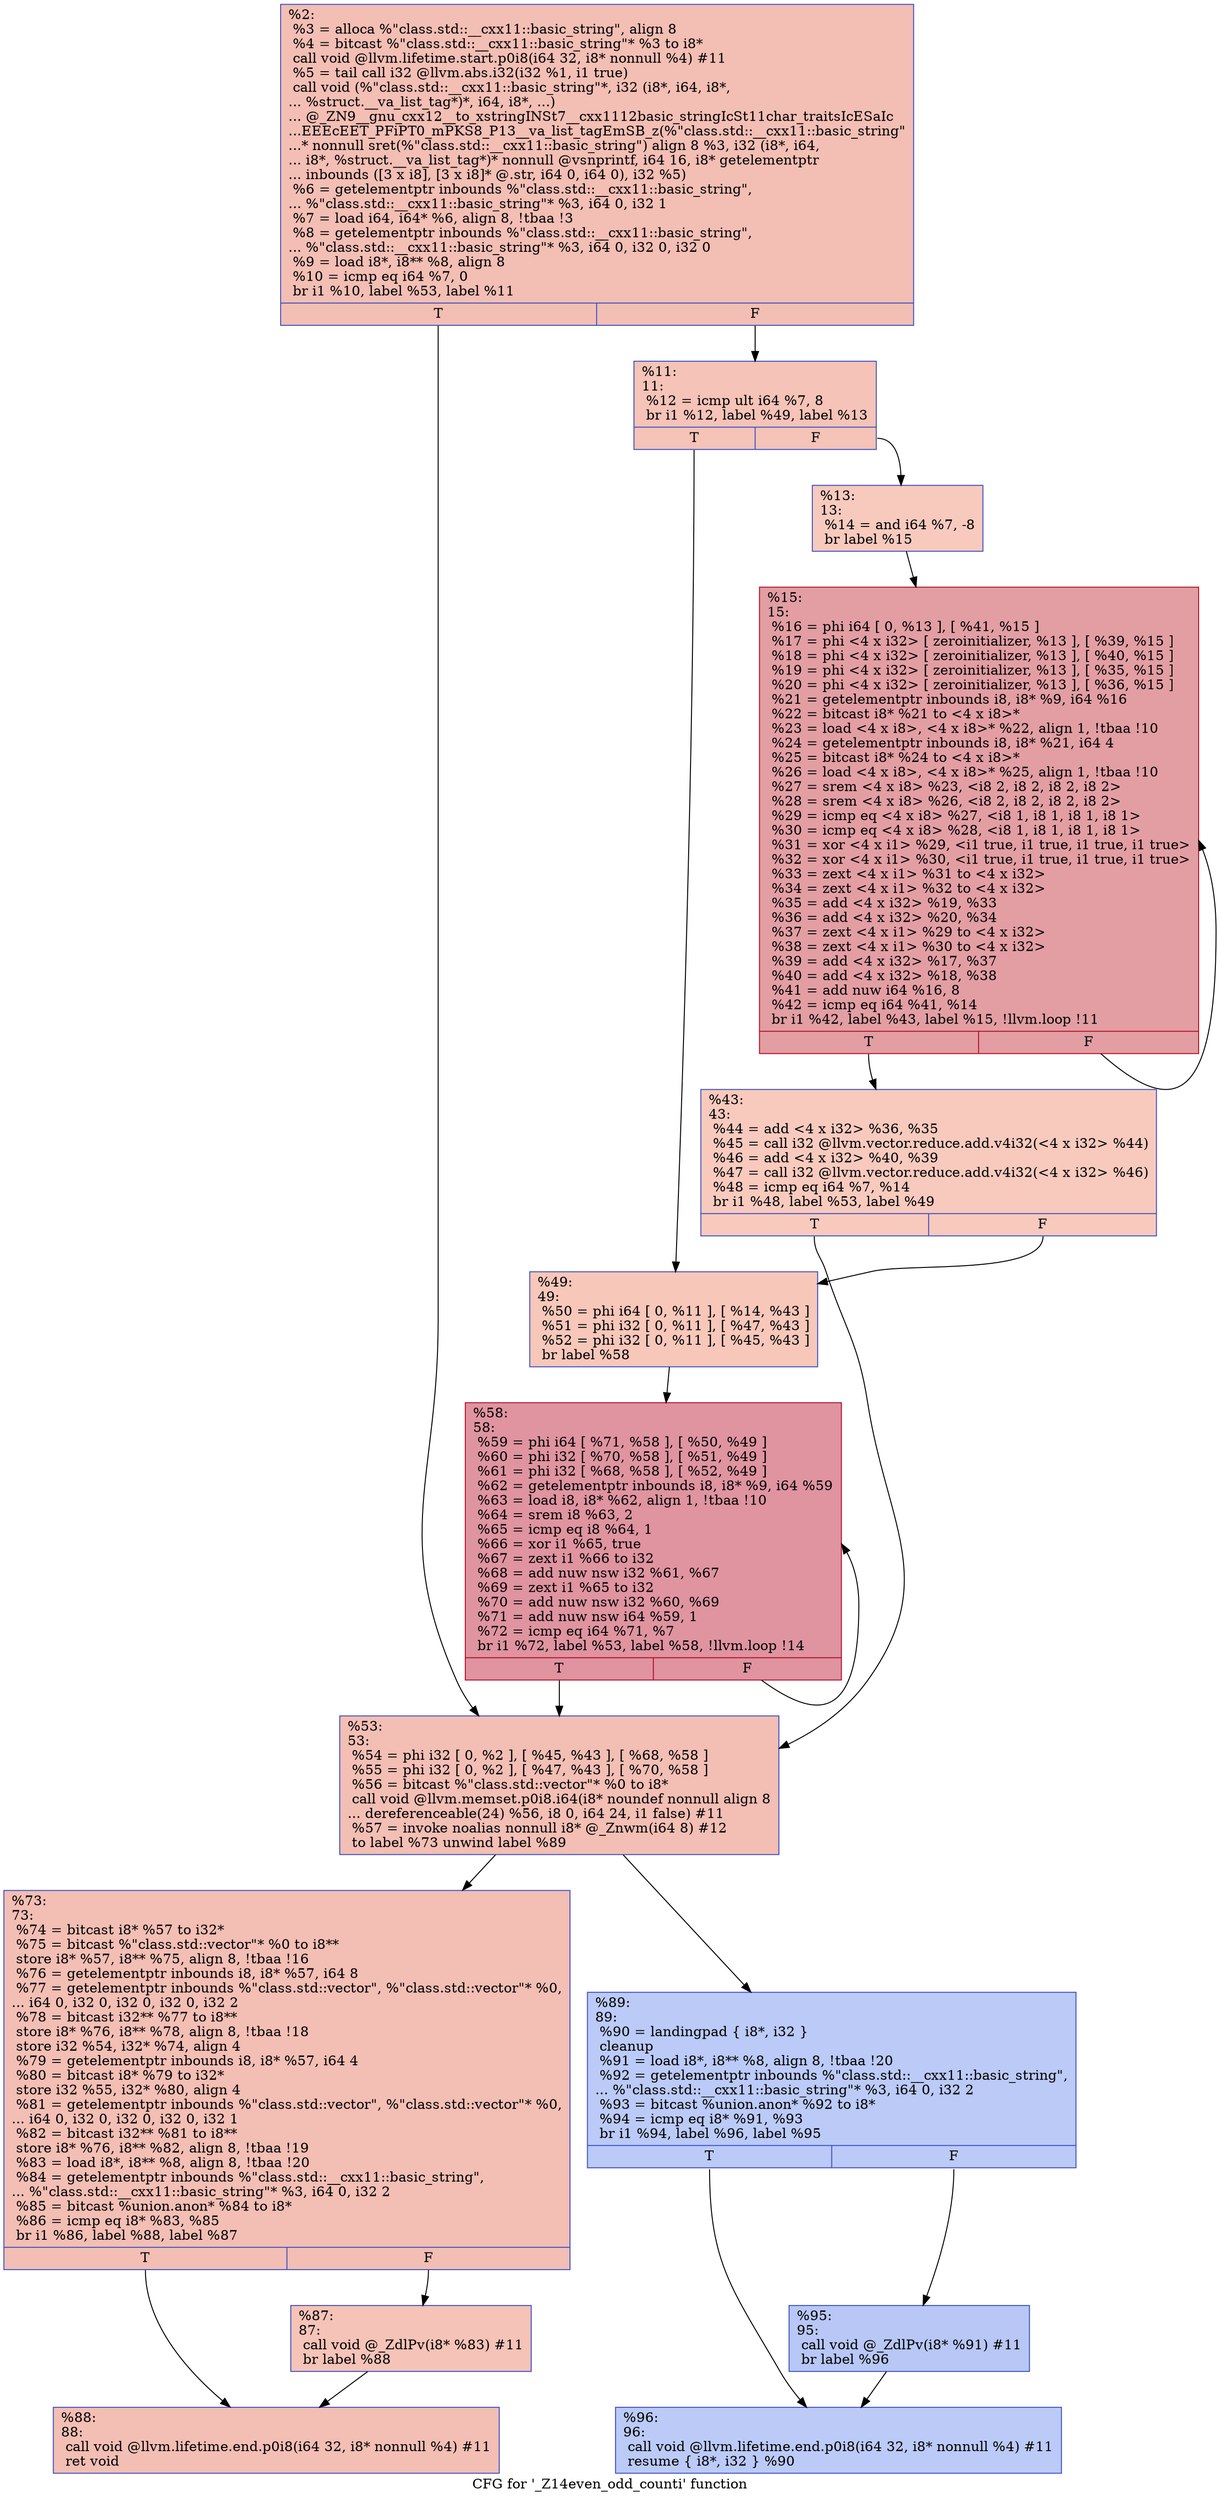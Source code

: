 digraph "CFG for '_Z14even_odd_counti' function" {
	label="CFG for '_Z14even_odd_counti' function";

	Node0x5600833e5230 [shape=record,color="#3d50c3ff", style=filled, fillcolor="#e36c5570",label="{%2:\l  %3 = alloca %\"class.std::__cxx11::basic_string\", align 8\l  %4 = bitcast %\"class.std::__cxx11::basic_string\"* %3 to i8*\l  call void @llvm.lifetime.start.p0i8(i64 32, i8* nonnull %4) #11\l  %5 = tail call i32 @llvm.abs.i32(i32 %1, i1 true)\l  call void (%\"class.std::__cxx11::basic_string\"*, i32 (i8*, i64, i8*,\l... %struct.__va_list_tag*)*, i64, i8*, ...)\l... @_ZN9__gnu_cxx12__to_xstringINSt7__cxx1112basic_stringIcSt11char_traitsIcESaIc\l...EEEcEET_PFiPT0_mPKS8_P13__va_list_tagEmSB_z(%\"class.std::__cxx11::basic_string\"\l...* nonnull sret(%\"class.std::__cxx11::basic_string\") align 8 %3, i32 (i8*, i64,\l... i8*, %struct.__va_list_tag*)* nonnull @vsnprintf, i64 16, i8* getelementptr\l... inbounds ([3 x i8], [3 x i8]* @.str, i64 0, i64 0), i32 %5)\l  %6 = getelementptr inbounds %\"class.std::__cxx11::basic_string\",\l... %\"class.std::__cxx11::basic_string\"* %3, i64 0, i32 1\l  %7 = load i64, i64* %6, align 8, !tbaa !3\l  %8 = getelementptr inbounds %\"class.std::__cxx11::basic_string\",\l... %\"class.std::__cxx11::basic_string\"* %3, i64 0, i32 0, i32 0\l  %9 = load i8*, i8** %8, align 8\l  %10 = icmp eq i64 %7, 0\l  br i1 %10, label %53, label %11\l|{<s0>T|<s1>F}}"];
	Node0x5600833e5230:s0 -> Node0x5600833e59e0;
	Node0x5600833e5230:s1 -> Node0x5600833e72d0;
	Node0x5600833e72d0 [shape=record,color="#3d50c3ff", style=filled, fillcolor="#e8765c70",label="{%11:\l11:                                               \l  %12 = icmp ult i64 %7, 8\l  br i1 %12, label %49, label %13\l|{<s0>T|<s1>F}}"];
	Node0x5600833e72d0:s0 -> Node0x5600833e74d0;
	Node0x5600833e72d0:s1 -> Node0x5600833e7520;
	Node0x5600833e7520 [shape=record,color="#3d50c3ff", style=filled, fillcolor="#ef886b70",label="{%13:\l13:                                               \l  %14 = and i64 %7, -8\l  br label %15\l}"];
	Node0x5600833e7520 -> Node0x5600833e7720;
	Node0x5600833e7720 [shape=record,color="#b70d28ff", style=filled, fillcolor="#be242e70",label="{%15:\l15:                                               \l  %16 = phi i64 [ 0, %13 ], [ %41, %15 ]\l  %17 = phi \<4 x i32\> [ zeroinitializer, %13 ], [ %39, %15 ]\l  %18 = phi \<4 x i32\> [ zeroinitializer, %13 ], [ %40, %15 ]\l  %19 = phi \<4 x i32\> [ zeroinitializer, %13 ], [ %35, %15 ]\l  %20 = phi \<4 x i32\> [ zeroinitializer, %13 ], [ %36, %15 ]\l  %21 = getelementptr inbounds i8, i8* %9, i64 %16\l  %22 = bitcast i8* %21 to \<4 x i8\>*\l  %23 = load \<4 x i8\>, \<4 x i8\>* %22, align 1, !tbaa !10\l  %24 = getelementptr inbounds i8, i8* %21, i64 4\l  %25 = bitcast i8* %24 to \<4 x i8\>*\l  %26 = load \<4 x i8\>, \<4 x i8\>* %25, align 1, !tbaa !10\l  %27 = srem \<4 x i8\> %23, \<i8 2, i8 2, i8 2, i8 2\>\l  %28 = srem \<4 x i8\> %26, \<i8 2, i8 2, i8 2, i8 2\>\l  %29 = icmp eq \<4 x i8\> %27, \<i8 1, i8 1, i8 1, i8 1\>\l  %30 = icmp eq \<4 x i8\> %28, \<i8 1, i8 1, i8 1, i8 1\>\l  %31 = xor \<4 x i1\> %29, \<i1 true, i1 true, i1 true, i1 true\>\l  %32 = xor \<4 x i1\> %30, \<i1 true, i1 true, i1 true, i1 true\>\l  %33 = zext \<4 x i1\> %31 to \<4 x i32\>\l  %34 = zext \<4 x i1\> %32 to \<4 x i32\>\l  %35 = add \<4 x i32\> %19, %33\l  %36 = add \<4 x i32\> %20, %34\l  %37 = zext \<4 x i1\> %29 to \<4 x i32\>\l  %38 = zext \<4 x i1\> %30 to \<4 x i32\>\l  %39 = add \<4 x i32\> %17, %37\l  %40 = add \<4 x i32\> %18, %38\l  %41 = add nuw i64 %16, 8\l  %42 = icmp eq i64 %41, %14\l  br i1 %42, label %43, label %15, !llvm.loop !11\l|{<s0>T|<s1>F}}"];
	Node0x5600833e7720:s0 -> Node0x5600833e9f90;
	Node0x5600833e7720:s1 -> Node0x5600833e7720;
	Node0x5600833e9f90 [shape=record,color="#3d50c3ff", style=filled, fillcolor="#ef886b70",label="{%43:\l43:                                               \l  %44 = add \<4 x i32\> %36, %35\l  %45 = call i32 @llvm.vector.reduce.add.v4i32(\<4 x i32\> %44)\l  %46 = add \<4 x i32\> %40, %39\l  %47 = call i32 @llvm.vector.reduce.add.v4i32(\<4 x i32\> %46)\l  %48 = icmp eq i64 %7, %14\l  br i1 %48, label %53, label %49\l|{<s0>T|<s1>F}}"];
	Node0x5600833e9f90:s0 -> Node0x5600833e59e0;
	Node0x5600833e9f90:s1 -> Node0x5600833e74d0;
	Node0x5600833e74d0 [shape=record,color="#3d50c3ff", style=filled, fillcolor="#ec7f6370",label="{%49:\l49:                                               \l  %50 = phi i64 [ 0, %11 ], [ %14, %43 ]\l  %51 = phi i32 [ 0, %11 ], [ %47, %43 ]\l  %52 = phi i32 [ 0, %11 ], [ %45, %43 ]\l  br label %58\l}"];
	Node0x5600833e74d0 -> Node0x5600833ea890;
	Node0x5600833e59e0 [shape=record,color="#3d50c3ff", style=filled, fillcolor="#e36c5570",label="{%53:\l53:                                               \l  %54 = phi i32 [ 0, %2 ], [ %45, %43 ], [ %68, %58 ]\l  %55 = phi i32 [ 0, %2 ], [ %47, %43 ], [ %70, %58 ]\l  %56 = bitcast %\"class.std::vector\"* %0 to i8*\l  call void @llvm.memset.p0i8.i64(i8* noundef nonnull align 8\l... dereferenceable(24) %56, i8 0, i64 24, i1 false) #11\l  %57 = invoke noalias nonnull i8* @_Znwm(i64 8) #12\l          to label %73 unwind label %89\l}"];
	Node0x5600833e59e0 -> Node0x5600833eaf00;
	Node0x5600833e59e0 -> Node0x5600833eaf50;
	Node0x5600833ea890 [shape=record,color="#b70d28ff", style=filled, fillcolor="#b70d2870",label="{%58:\l58:                                               \l  %59 = phi i64 [ %71, %58 ], [ %50, %49 ]\l  %60 = phi i32 [ %70, %58 ], [ %51, %49 ]\l  %61 = phi i32 [ %68, %58 ], [ %52, %49 ]\l  %62 = getelementptr inbounds i8, i8* %9, i64 %59\l  %63 = load i8, i8* %62, align 1, !tbaa !10\l  %64 = srem i8 %63, 2\l  %65 = icmp eq i8 %64, 1\l  %66 = xor i1 %65, true\l  %67 = zext i1 %66 to i32\l  %68 = add nuw nsw i32 %61, %67\l  %69 = zext i1 %65 to i32\l  %70 = add nuw nsw i32 %60, %69\l  %71 = add nuw nsw i64 %59, 1\l  %72 = icmp eq i64 %71, %7\l  br i1 %72, label %53, label %58, !llvm.loop !14\l|{<s0>T|<s1>F}}"];
	Node0x5600833ea890:s0 -> Node0x5600833e59e0;
	Node0x5600833ea890:s1 -> Node0x5600833ea890;
	Node0x5600833eaf00 [shape=record,color="#3d50c3ff", style=filled, fillcolor="#e36c5570",label="{%73:\l73:                                               \l  %74 = bitcast i8* %57 to i32*\l  %75 = bitcast %\"class.std::vector\"* %0 to i8**\l  store i8* %57, i8** %75, align 8, !tbaa !16\l  %76 = getelementptr inbounds i8, i8* %57, i64 8\l  %77 = getelementptr inbounds %\"class.std::vector\", %\"class.std::vector\"* %0,\l... i64 0, i32 0, i32 0, i32 0, i32 2\l  %78 = bitcast i32** %77 to i8**\l  store i8* %76, i8** %78, align 8, !tbaa !18\l  store i32 %54, i32* %74, align 4\l  %79 = getelementptr inbounds i8, i8* %57, i64 4\l  %80 = bitcast i8* %79 to i32*\l  store i32 %55, i32* %80, align 4\l  %81 = getelementptr inbounds %\"class.std::vector\", %\"class.std::vector\"* %0,\l... i64 0, i32 0, i32 0, i32 0, i32 1\l  %82 = bitcast i32** %81 to i8**\l  store i8* %76, i8** %82, align 8, !tbaa !19\l  %83 = load i8*, i8** %8, align 8, !tbaa !20\l  %84 = getelementptr inbounds %\"class.std::__cxx11::basic_string\",\l... %\"class.std::__cxx11::basic_string\"* %3, i64 0, i32 2\l  %85 = bitcast %union.anon* %84 to i8*\l  %86 = icmp eq i8* %83, %85\l  br i1 %86, label %88, label %87\l|{<s0>T|<s1>F}}"];
	Node0x5600833eaf00:s0 -> Node0x5600833ecd60;
	Node0x5600833eaf00:s1 -> Node0x5600833ecdf0;
	Node0x5600833ecdf0 [shape=record,color="#3d50c3ff", style=filled, fillcolor="#e8765c70",label="{%87:\l87:                                               \l  call void @_ZdlPv(i8* %83) #11\l  br label %88\l}"];
	Node0x5600833ecdf0 -> Node0x5600833ecd60;
	Node0x5600833ecd60 [shape=record,color="#3d50c3ff", style=filled, fillcolor="#e36c5570",label="{%88:\l88:                                               \l  call void @llvm.lifetime.end.p0i8(i64 32, i8* nonnull %4) #11\l  ret void\l}"];
	Node0x5600833eaf50 [shape=record,color="#3d50c3ff", style=filled, fillcolor="#6687ed70",label="{%89:\l89:                                               \l  %90 = landingpad \{ i8*, i32 \}\l          cleanup\l  %91 = load i8*, i8** %8, align 8, !tbaa !20\l  %92 = getelementptr inbounds %\"class.std::__cxx11::basic_string\",\l... %\"class.std::__cxx11::basic_string\"* %3, i64 0, i32 2\l  %93 = bitcast %union.anon* %92 to i8*\l  %94 = icmp eq i8* %91, %93\l  br i1 %94, label %96, label %95\l|{<s0>T|<s1>F}}"];
	Node0x5600833eaf50:s0 -> Node0x5600833edd40;
	Node0x5600833eaf50:s1 -> Node0x5600833edd90;
	Node0x5600833edd90 [shape=record,color="#3d50c3ff", style=filled, fillcolor="#5f7fe870",label="{%95:\l95:                                               \l  call void @_ZdlPv(i8* %91) #11\l  br label %96\l}"];
	Node0x5600833edd90 -> Node0x5600833edd40;
	Node0x5600833edd40 [shape=record,color="#3d50c3ff", style=filled, fillcolor="#6687ed70",label="{%96:\l96:                                               \l  call void @llvm.lifetime.end.p0i8(i64 32, i8* nonnull %4) #11\l  resume \{ i8*, i32 \} %90\l}"];
}
